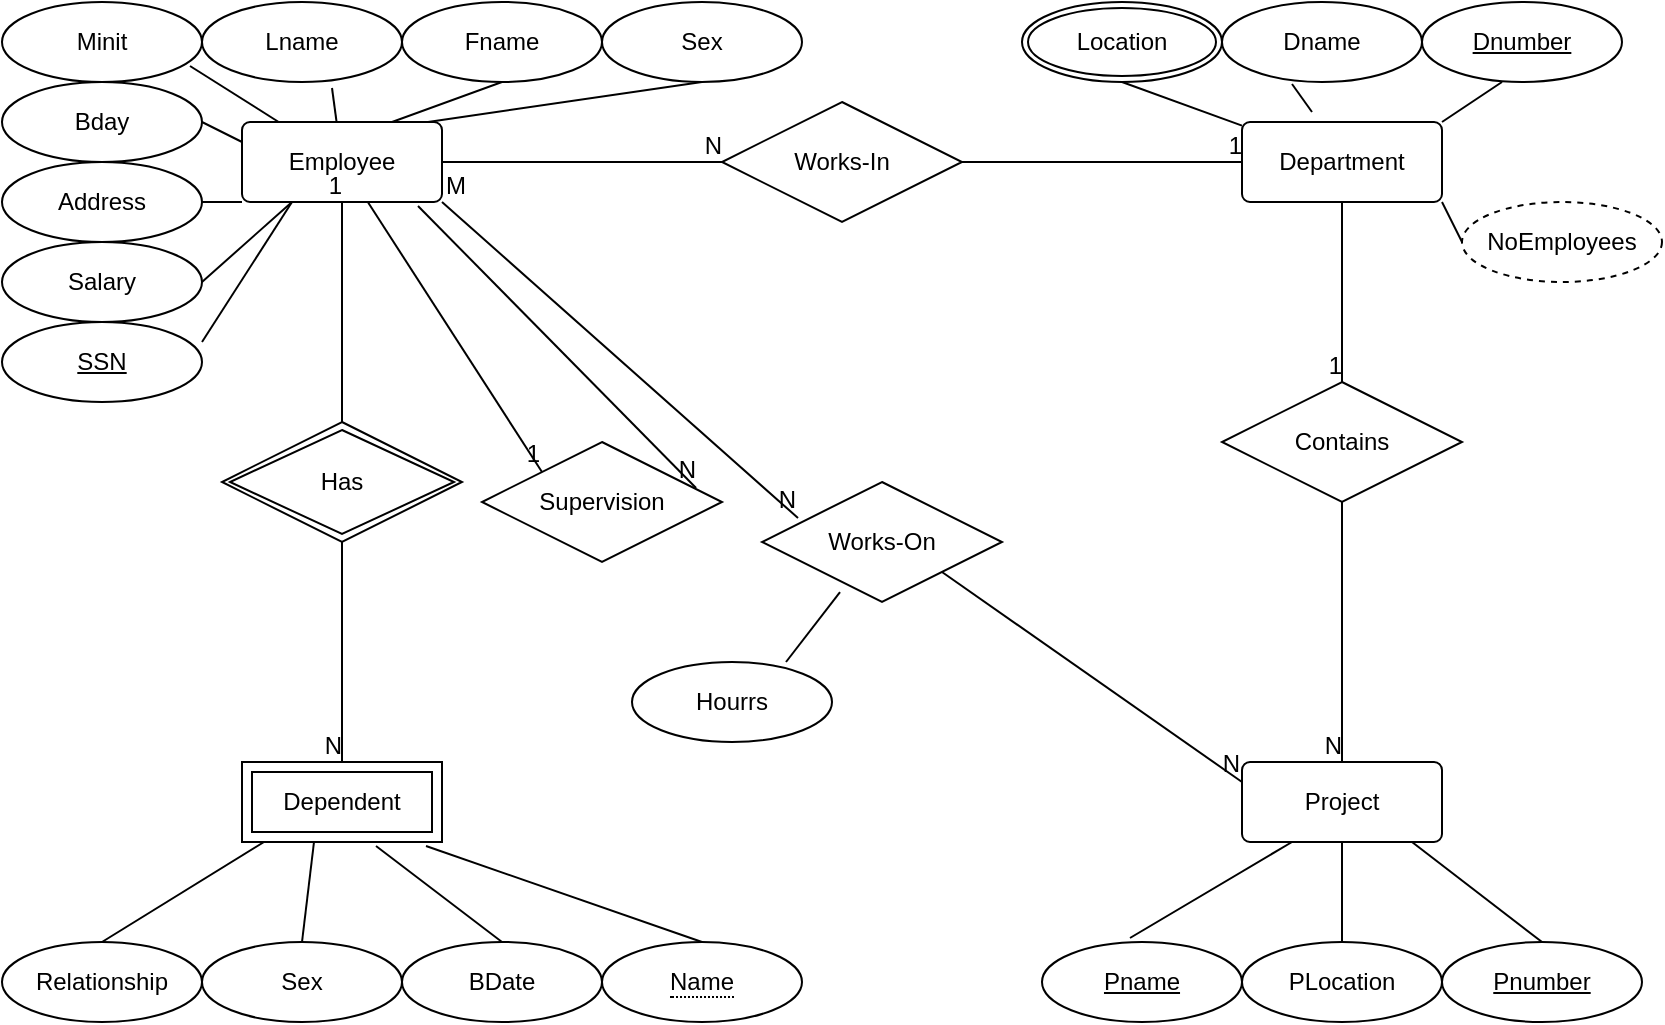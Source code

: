 <mxfile version="20.4.2" type="github">
  <diagram id="R2lEEEUBdFMjLlhIrx00" name="Page-1">
    <mxGraphModel dx="906" dy="758" grid="1" gridSize="10" guides="1" tooltips="1" connect="1" arrows="1" fold="1" page="1" pageScale="1" pageWidth="850" pageHeight="1100" math="0" shadow="0" extFonts="Permanent Marker^https://fonts.googleapis.com/css?family=Permanent+Marker">
      <root>
        <mxCell id="0" />
        <mxCell id="1" parent="0" />
        <mxCell id="PfcQi40fvJK5_6Pg-RUV-7" value="Project" style="rounded=1;arcSize=10;whiteSpace=wrap;html=1;align=center;" parent="1" vertex="1">
          <mxGeometry x="630" y="440" width="100" height="40" as="geometry" />
        </mxCell>
        <mxCell id="PfcQi40fvJK5_6Pg-RUV-8" value="Department" style="rounded=1;arcSize=10;whiteSpace=wrap;html=1;align=center;" parent="1" vertex="1">
          <mxGeometry x="630" y="120" width="100" height="40" as="geometry" />
        </mxCell>
        <mxCell id="PfcQi40fvJK5_6Pg-RUV-9" value="Employee" style="rounded=1;arcSize=10;whiteSpace=wrap;html=1;align=center;" parent="1" vertex="1">
          <mxGeometry x="130" y="120" width="100" height="40" as="geometry" />
        </mxCell>
        <mxCell id="PfcQi40fvJK5_6Pg-RUV-10" value="Dependent" style="shape=ext;margin=3;double=1;whiteSpace=wrap;html=1;align=center;" parent="1" vertex="1">
          <mxGeometry x="130" y="440" width="100" height="40" as="geometry" />
        </mxCell>
        <mxCell id="PfcQi40fvJK5_6Pg-RUV-11" value="Has" style="shape=rhombus;double=1;perimeter=rhombusPerimeter;whiteSpace=wrap;html=1;align=center;" parent="1" vertex="1">
          <mxGeometry x="120" y="270" width="120" height="60" as="geometry" />
        </mxCell>
        <mxCell id="PfcQi40fvJK5_6Pg-RUV-13" value="" style="endArrow=none;html=1;rounded=0;exitX=0.5;exitY=1;exitDx=0;exitDy=0;entryX=0.5;entryY=0;entryDx=0;entryDy=0;" parent="1" source="PfcQi40fvJK5_6Pg-RUV-11" target="PfcQi40fvJK5_6Pg-RUV-10" edge="1">
          <mxGeometry relative="1" as="geometry">
            <mxPoint x="340" y="390" as="sourcePoint" />
            <mxPoint x="500" y="390" as="targetPoint" />
          </mxGeometry>
        </mxCell>
        <mxCell id="PfcQi40fvJK5_6Pg-RUV-14" value="N" style="resizable=0;html=1;align=right;verticalAlign=bottom;" parent="PfcQi40fvJK5_6Pg-RUV-13" connectable="0" vertex="1">
          <mxGeometry x="1" relative="1" as="geometry" />
        </mxCell>
        <mxCell id="PfcQi40fvJK5_6Pg-RUV-15" value="" style="endArrow=none;html=1;rounded=0;exitX=0.5;exitY=0;exitDx=0;exitDy=0;entryX=0.5;entryY=1;entryDx=0;entryDy=0;" parent="1" source="PfcQi40fvJK5_6Pg-RUV-11" target="PfcQi40fvJK5_6Pg-RUV-9" edge="1">
          <mxGeometry relative="1" as="geometry">
            <mxPoint x="340" y="390" as="sourcePoint" />
            <mxPoint x="500" y="390" as="targetPoint" />
          </mxGeometry>
        </mxCell>
        <mxCell id="PfcQi40fvJK5_6Pg-RUV-16" value="1" style="resizable=0;html=1;align=right;verticalAlign=bottom;" parent="PfcQi40fvJK5_6Pg-RUV-15" connectable="0" vertex="1">
          <mxGeometry x="1" relative="1" as="geometry" />
        </mxCell>
        <mxCell id="PfcQi40fvJK5_6Pg-RUV-19" value="&lt;span style=&quot;border-bottom: 1px dotted&quot;&gt;Name&lt;/span&gt;" style="ellipse;whiteSpace=wrap;html=1;align=center;" parent="1" vertex="1">
          <mxGeometry x="310" y="530" width="100" height="40" as="geometry" />
        </mxCell>
        <mxCell id="PfcQi40fvJK5_6Pg-RUV-22" value="BDate" style="ellipse;whiteSpace=wrap;html=1;align=center;" parent="1" vertex="1">
          <mxGeometry x="210" y="530" width="100" height="40" as="geometry" />
        </mxCell>
        <mxCell id="PfcQi40fvJK5_6Pg-RUV-23" value="Sex" style="ellipse;whiteSpace=wrap;html=1;align=center;" parent="1" vertex="1">
          <mxGeometry x="110" y="530" width="100" height="40" as="geometry" />
        </mxCell>
        <mxCell id="PfcQi40fvJK5_6Pg-RUV-24" value="Relationship" style="ellipse;whiteSpace=wrap;html=1;align=center;" parent="1" vertex="1">
          <mxGeometry x="10" y="530" width="100" height="40" as="geometry" />
        </mxCell>
        <mxCell id="PfcQi40fvJK5_6Pg-RUV-26" value="" style="endArrow=none;html=1;rounded=0;exitX=0.5;exitY=0;exitDx=0;exitDy=0;entryX=0.11;entryY=1;entryDx=0;entryDy=0;entryPerimeter=0;" parent="1" source="PfcQi40fvJK5_6Pg-RUV-24" target="PfcQi40fvJK5_6Pg-RUV-10" edge="1">
          <mxGeometry relative="1" as="geometry">
            <mxPoint x="340" y="390" as="sourcePoint" />
            <mxPoint x="500" y="390" as="targetPoint" />
          </mxGeometry>
        </mxCell>
        <mxCell id="PfcQi40fvJK5_6Pg-RUV-27" value="" style="endArrow=none;html=1;rounded=0;exitX=0.5;exitY=0;exitDx=0;exitDy=0;entryX=0.92;entryY=1.05;entryDx=0;entryDy=0;entryPerimeter=0;" parent="1" source="PfcQi40fvJK5_6Pg-RUV-19" target="PfcQi40fvJK5_6Pg-RUV-10" edge="1">
          <mxGeometry relative="1" as="geometry">
            <mxPoint x="340" y="390" as="sourcePoint" />
            <mxPoint x="500" y="390" as="targetPoint" />
          </mxGeometry>
        </mxCell>
        <mxCell id="PfcQi40fvJK5_6Pg-RUV-28" value="" style="endArrow=none;html=1;rounded=0;exitX=0.5;exitY=0;exitDx=0;exitDy=0;entryX=0.67;entryY=1.05;entryDx=0;entryDy=0;entryPerimeter=0;" parent="1" source="PfcQi40fvJK5_6Pg-RUV-22" target="PfcQi40fvJK5_6Pg-RUV-10" edge="1">
          <mxGeometry relative="1" as="geometry">
            <mxPoint x="340" y="390" as="sourcePoint" />
            <mxPoint x="500" y="390" as="targetPoint" />
          </mxGeometry>
        </mxCell>
        <mxCell id="PfcQi40fvJK5_6Pg-RUV-29" value="" style="endArrow=none;html=1;rounded=0;exitX=0.5;exitY=0;exitDx=0;exitDy=0;entryX=0.36;entryY=1;entryDx=0;entryDy=0;entryPerimeter=0;" parent="1" source="PfcQi40fvJK5_6Pg-RUV-23" target="PfcQi40fvJK5_6Pg-RUV-10" edge="1">
          <mxGeometry relative="1" as="geometry">
            <mxPoint x="340" y="390" as="sourcePoint" />
            <mxPoint x="500" y="390" as="targetPoint" />
          </mxGeometry>
        </mxCell>
        <mxCell id="PfcQi40fvJK5_6Pg-RUV-30" value="Pnumber" style="ellipse;whiteSpace=wrap;html=1;align=center;fontStyle=4;" parent="1" vertex="1">
          <mxGeometry x="730" y="530" width="100" height="40" as="geometry" />
        </mxCell>
        <mxCell id="PfcQi40fvJK5_6Pg-RUV-32" value="&lt;u&gt;Pname&lt;/u&gt;" style="ellipse;whiteSpace=wrap;html=1;align=center;" parent="1" vertex="1">
          <mxGeometry x="530" y="530" width="100" height="40" as="geometry" />
        </mxCell>
        <mxCell id="PfcQi40fvJK5_6Pg-RUV-33" value="" style="endArrow=none;html=1;rounded=0;exitX=0.5;exitY=0;exitDx=0;exitDy=0;entryX=0.85;entryY=1;entryDx=0;entryDy=0;entryPerimeter=0;" parent="1" source="PfcQi40fvJK5_6Pg-RUV-30" target="PfcQi40fvJK5_6Pg-RUV-7" edge="1">
          <mxGeometry relative="1" as="geometry">
            <mxPoint x="340" y="390" as="sourcePoint" />
            <mxPoint x="500" y="390" as="targetPoint" />
          </mxGeometry>
        </mxCell>
        <mxCell id="PfcQi40fvJK5_6Pg-RUV-34" value="" style="endArrow=none;html=1;rounded=0;exitX=0.5;exitY=0;exitDx=0;exitDy=0;entryX=0.5;entryY=1;entryDx=0;entryDy=0;" parent="1" target="PfcQi40fvJK5_6Pg-RUV-7" edge="1">
          <mxGeometry relative="1" as="geometry">
            <mxPoint x="680" y="530" as="sourcePoint" />
            <mxPoint x="500" y="390" as="targetPoint" />
          </mxGeometry>
        </mxCell>
        <mxCell id="PfcQi40fvJK5_6Pg-RUV-35" value="" style="endArrow=none;html=1;rounded=0;exitX=0.44;exitY=-0.05;exitDx=0;exitDy=0;exitPerimeter=0;entryX=0.25;entryY=1;entryDx=0;entryDy=0;" parent="1" source="PfcQi40fvJK5_6Pg-RUV-32" target="PfcQi40fvJK5_6Pg-RUV-7" edge="1">
          <mxGeometry relative="1" as="geometry">
            <mxPoint x="340" y="390" as="sourcePoint" />
            <mxPoint x="500" y="390" as="targetPoint" />
          </mxGeometry>
        </mxCell>
        <mxCell id="PfcQi40fvJK5_6Pg-RUV-36" value="Location" style="ellipse;shape=doubleEllipse;margin=3;whiteSpace=wrap;html=1;align=center;" parent="1" vertex="1">
          <mxGeometry x="520" y="60" width="100" height="40" as="geometry" />
        </mxCell>
        <mxCell id="PfcQi40fvJK5_6Pg-RUV-37" value="Dnumber" style="ellipse;whiteSpace=wrap;html=1;align=center;fontStyle=4;" parent="1" vertex="1">
          <mxGeometry x="720" y="60" width="100" height="40" as="geometry" />
        </mxCell>
        <mxCell id="PfcQi40fvJK5_6Pg-RUV-38" value="Dname" style="ellipse;whiteSpace=wrap;html=1;align=center;" parent="1" vertex="1">
          <mxGeometry x="620" y="60" width="100" height="40" as="geometry" />
        </mxCell>
        <mxCell id="PfcQi40fvJK5_6Pg-RUV-39" value="Contains" style="shape=rhombus;perimeter=rhombusPerimeter;whiteSpace=wrap;html=1;align=center;" parent="1" vertex="1">
          <mxGeometry x="620" y="250" width="120" height="60" as="geometry" />
        </mxCell>
        <mxCell id="PfcQi40fvJK5_6Pg-RUV-40" value="" style="endArrow=none;html=1;rounded=0;exitX=0.5;exitY=1;exitDx=0;exitDy=0;entryX=0.5;entryY=0;entryDx=0;entryDy=0;" parent="1" source="PfcQi40fvJK5_6Pg-RUV-8" target="PfcQi40fvJK5_6Pg-RUV-39" edge="1">
          <mxGeometry relative="1" as="geometry">
            <mxPoint x="340" y="390" as="sourcePoint" />
            <mxPoint x="680" y="240" as="targetPoint" />
          </mxGeometry>
        </mxCell>
        <mxCell id="PfcQi40fvJK5_6Pg-RUV-41" value="1" style="resizable=0;html=1;align=right;verticalAlign=bottom;" parent="PfcQi40fvJK5_6Pg-RUV-40" connectable="0" vertex="1">
          <mxGeometry x="1" relative="1" as="geometry" />
        </mxCell>
        <mxCell id="PfcQi40fvJK5_6Pg-RUV-42" value="" style="endArrow=none;html=1;rounded=0;exitX=0.5;exitY=1;exitDx=0;exitDy=0;entryX=0.5;entryY=0;entryDx=0;entryDy=0;" parent="1" source="PfcQi40fvJK5_6Pg-RUV-39" target="PfcQi40fvJK5_6Pg-RUV-7" edge="1">
          <mxGeometry relative="1" as="geometry">
            <mxPoint x="340" y="390" as="sourcePoint" />
            <mxPoint x="500" y="390" as="targetPoint" />
          </mxGeometry>
        </mxCell>
        <mxCell id="PfcQi40fvJK5_6Pg-RUV-43" value="N" style="resizable=0;html=1;align=right;verticalAlign=bottom;" parent="PfcQi40fvJK5_6Pg-RUV-42" connectable="0" vertex="1">
          <mxGeometry x="1" relative="1" as="geometry" />
        </mxCell>
        <mxCell id="PfcQi40fvJK5_6Pg-RUV-44" value="Works-In" style="shape=rhombus;perimeter=rhombusPerimeter;whiteSpace=wrap;html=1;align=center;" parent="1" vertex="1">
          <mxGeometry x="370" y="110" width="120" height="60" as="geometry" />
        </mxCell>
        <mxCell id="PfcQi40fvJK5_6Pg-RUV-45" value="" style="endArrow=none;html=1;rounded=0;exitX=1;exitY=0.5;exitDx=0;exitDy=0;entryX=0;entryY=0.5;entryDx=0;entryDy=0;" parent="1" source="PfcQi40fvJK5_6Pg-RUV-44" target="PfcQi40fvJK5_6Pg-RUV-8" edge="1">
          <mxGeometry relative="1" as="geometry">
            <mxPoint x="340" y="390" as="sourcePoint" />
            <mxPoint x="500" y="390" as="targetPoint" />
          </mxGeometry>
        </mxCell>
        <mxCell id="PfcQi40fvJK5_6Pg-RUV-46" value="1" style="resizable=0;html=1;align=right;verticalAlign=bottom;" parent="PfcQi40fvJK5_6Pg-RUV-45" connectable="0" vertex="1">
          <mxGeometry x="1" relative="1" as="geometry" />
        </mxCell>
        <mxCell id="PfcQi40fvJK5_6Pg-RUV-47" value="" style="endArrow=none;html=1;rounded=0;exitX=1;exitY=0.5;exitDx=0;exitDy=0;entryX=0;entryY=0.5;entryDx=0;entryDy=0;" parent="1" source="PfcQi40fvJK5_6Pg-RUV-9" target="PfcQi40fvJK5_6Pg-RUV-44" edge="1">
          <mxGeometry relative="1" as="geometry">
            <mxPoint x="340" y="390" as="sourcePoint" />
            <mxPoint x="500" y="390" as="targetPoint" />
          </mxGeometry>
        </mxCell>
        <mxCell id="PfcQi40fvJK5_6Pg-RUV-48" value="N" style="resizable=0;html=1;align=right;verticalAlign=bottom;" parent="PfcQi40fvJK5_6Pg-RUV-47" connectable="0" vertex="1">
          <mxGeometry x="1" relative="1" as="geometry" />
        </mxCell>
        <mxCell id="PfcQi40fvJK5_6Pg-RUV-49" value="Works-On" style="shape=rhombus;perimeter=rhombusPerimeter;whiteSpace=wrap;html=1;align=center;" parent="1" vertex="1">
          <mxGeometry x="390" y="300" width="120" height="60" as="geometry" />
        </mxCell>
        <mxCell id="PfcQi40fvJK5_6Pg-RUV-50" value="" style="endArrow=none;html=1;rounded=0;exitX=1;exitY=1;exitDx=0;exitDy=0;entryX=0;entryY=0.25;entryDx=0;entryDy=0;" parent="1" source="PfcQi40fvJK5_6Pg-RUV-49" target="PfcQi40fvJK5_6Pg-RUV-7" edge="1">
          <mxGeometry relative="1" as="geometry">
            <mxPoint x="360" y="330" as="sourcePoint" />
            <mxPoint x="520" y="330" as="targetPoint" />
          </mxGeometry>
        </mxCell>
        <mxCell id="PfcQi40fvJK5_6Pg-RUV-51" value="N" style="resizable=0;html=1;align=right;verticalAlign=bottom;" parent="PfcQi40fvJK5_6Pg-RUV-50" connectable="0" vertex="1">
          <mxGeometry x="1" relative="1" as="geometry" />
        </mxCell>
        <mxCell id="PfcQi40fvJK5_6Pg-RUV-52" value="" style="endArrow=none;html=1;rounded=0;exitX=1;exitY=1;exitDx=0;exitDy=0;entryX=0.15;entryY=0.3;entryDx=0;entryDy=0;entryPerimeter=0;" parent="1" source="PfcQi40fvJK5_6Pg-RUV-9" target="PfcQi40fvJK5_6Pg-RUV-49" edge="1">
          <mxGeometry relative="1" as="geometry">
            <mxPoint x="360" y="330" as="sourcePoint" />
            <mxPoint x="520" y="330" as="targetPoint" />
          </mxGeometry>
        </mxCell>
        <mxCell id="PfcQi40fvJK5_6Pg-RUV-53" value="M" style="resizable=0;html=1;align=left;verticalAlign=bottom;" parent="PfcQi40fvJK5_6Pg-RUV-52" connectable="0" vertex="1">
          <mxGeometry x="-1" relative="1" as="geometry" />
        </mxCell>
        <mxCell id="PfcQi40fvJK5_6Pg-RUV-54" value="N" style="resizable=0;html=1;align=right;verticalAlign=bottom;" parent="PfcQi40fvJK5_6Pg-RUV-52" connectable="0" vertex="1">
          <mxGeometry x="1" relative="1" as="geometry" />
        </mxCell>
        <mxCell id="PfcQi40fvJK5_6Pg-RUV-55" value="Hourrs" style="ellipse;whiteSpace=wrap;html=1;align=center;" parent="1" vertex="1">
          <mxGeometry x="325" y="390" width="100" height="40" as="geometry" />
        </mxCell>
        <mxCell id="PfcQi40fvJK5_6Pg-RUV-57" value="" style="endArrow=none;html=1;rounded=0;exitX=0.77;exitY=0;exitDx=0;exitDy=0;exitPerimeter=0;entryX=0.325;entryY=0.917;entryDx=0;entryDy=0;entryPerimeter=0;" parent="1" source="PfcQi40fvJK5_6Pg-RUV-55" target="PfcQi40fvJK5_6Pg-RUV-49" edge="1">
          <mxGeometry relative="1" as="geometry">
            <mxPoint x="360" y="330" as="sourcePoint" />
            <mxPoint x="520" y="330" as="targetPoint" />
          </mxGeometry>
        </mxCell>
        <mxCell id="PfcQi40fvJK5_6Pg-RUV-59" value="Sex" style="ellipse;whiteSpace=wrap;html=1;align=center;" parent="1" vertex="1">
          <mxGeometry x="310" y="60" width="100" height="40" as="geometry" />
        </mxCell>
        <mxCell id="PfcQi40fvJK5_6Pg-RUV-60" value="Fname" style="ellipse;whiteSpace=wrap;html=1;align=center;" parent="1" vertex="1">
          <mxGeometry x="210" y="60" width="100" height="40" as="geometry" />
        </mxCell>
        <mxCell id="PfcQi40fvJK5_6Pg-RUV-61" value="Lname" style="ellipse;whiteSpace=wrap;html=1;align=center;" parent="1" vertex="1">
          <mxGeometry x="110" y="60" width="100" height="40" as="geometry" />
        </mxCell>
        <mxCell id="PfcQi40fvJK5_6Pg-RUV-62" value="Minit" style="ellipse;whiteSpace=wrap;html=1;align=center;" parent="1" vertex="1">
          <mxGeometry x="10" y="60" width="100" height="40" as="geometry" />
        </mxCell>
        <mxCell id="PfcQi40fvJK5_6Pg-RUV-63" value="Bday" style="ellipse;whiteSpace=wrap;html=1;align=center;" parent="1" vertex="1">
          <mxGeometry x="10" y="100" width="100" height="40" as="geometry" />
        </mxCell>
        <mxCell id="PfcQi40fvJK5_6Pg-RUV-64" value="Salary" style="ellipse;whiteSpace=wrap;html=1;align=center;" parent="1" vertex="1">
          <mxGeometry x="10" y="180" width="100" height="40" as="geometry" />
        </mxCell>
        <mxCell id="PfcQi40fvJK5_6Pg-RUV-65" value="Address" style="ellipse;whiteSpace=wrap;html=1;align=center;" parent="1" vertex="1">
          <mxGeometry x="10" y="140" width="100" height="40" as="geometry" />
        </mxCell>
        <mxCell id="PfcQi40fvJK5_6Pg-RUV-66" value="SSN" style="ellipse;whiteSpace=wrap;html=1;align=center;fontStyle=4;" parent="1" vertex="1">
          <mxGeometry x="10" y="220" width="100" height="40" as="geometry" />
        </mxCell>
        <mxCell id="PfcQi40fvJK5_6Pg-RUV-67" value="" style="endArrow=none;html=1;rounded=0;exitX=0.5;exitY=1;exitDx=0;exitDy=0;entryX=0.93;entryY=0;entryDx=0;entryDy=0;entryPerimeter=0;" parent="1" source="PfcQi40fvJK5_6Pg-RUV-59" target="PfcQi40fvJK5_6Pg-RUV-9" edge="1">
          <mxGeometry relative="1" as="geometry">
            <mxPoint x="360" y="330" as="sourcePoint" />
            <mxPoint x="520" y="330" as="targetPoint" />
          </mxGeometry>
        </mxCell>
        <mxCell id="PfcQi40fvJK5_6Pg-RUV-69" value="" style="endArrow=none;html=1;rounded=0;exitX=1;exitY=0.5;exitDx=0;exitDy=0;" parent="1" source="PfcQi40fvJK5_6Pg-RUV-63" edge="1">
          <mxGeometry relative="1" as="geometry">
            <mxPoint x="360" y="330" as="sourcePoint" />
            <mxPoint x="130" y="130" as="targetPoint" />
          </mxGeometry>
        </mxCell>
        <mxCell id="PfcQi40fvJK5_6Pg-RUV-70" value="" style="endArrow=none;html=1;rounded=0;exitX=0.94;exitY=0.8;exitDx=0;exitDy=0;exitPerimeter=0;" parent="1" source="PfcQi40fvJK5_6Pg-RUV-62" target="PfcQi40fvJK5_6Pg-RUV-9" edge="1">
          <mxGeometry relative="1" as="geometry">
            <mxPoint x="360" y="330" as="sourcePoint" />
            <mxPoint x="520" y="330" as="targetPoint" />
          </mxGeometry>
        </mxCell>
        <mxCell id="PfcQi40fvJK5_6Pg-RUV-71" value="" style="endArrow=none;html=1;rounded=0;exitX=0.65;exitY=1.075;exitDx=0;exitDy=0;exitPerimeter=0;" parent="1" source="PfcQi40fvJK5_6Pg-RUV-61" target="PfcQi40fvJK5_6Pg-RUV-9" edge="1">
          <mxGeometry relative="1" as="geometry">
            <mxPoint x="360" y="330" as="sourcePoint" />
            <mxPoint x="520" y="330" as="targetPoint" />
          </mxGeometry>
        </mxCell>
        <mxCell id="PfcQi40fvJK5_6Pg-RUV-72" value="" style="endArrow=none;html=1;rounded=0;exitX=0.5;exitY=1;exitDx=0;exitDy=0;entryX=0.75;entryY=0;entryDx=0;entryDy=0;" parent="1" source="PfcQi40fvJK5_6Pg-RUV-60" target="PfcQi40fvJK5_6Pg-RUV-9" edge="1">
          <mxGeometry relative="1" as="geometry">
            <mxPoint x="360" y="330" as="sourcePoint" />
            <mxPoint x="520" y="330" as="targetPoint" />
          </mxGeometry>
        </mxCell>
        <mxCell id="PfcQi40fvJK5_6Pg-RUV-73" value="" style="endArrow=none;html=1;rounded=0;exitX=1;exitY=0.25;exitDx=0;exitDy=0;exitPerimeter=0;entryX=0.25;entryY=1;entryDx=0;entryDy=0;" parent="1" source="PfcQi40fvJK5_6Pg-RUV-66" target="PfcQi40fvJK5_6Pg-RUV-9" edge="1">
          <mxGeometry relative="1" as="geometry">
            <mxPoint x="360" y="330" as="sourcePoint" />
            <mxPoint x="520" y="330" as="targetPoint" />
          </mxGeometry>
        </mxCell>
        <mxCell id="PfcQi40fvJK5_6Pg-RUV-74" value="" style="endArrow=none;html=1;rounded=0;exitX=1;exitY=0.5;exitDx=0;exitDy=0;entryX=0.25;entryY=1;entryDx=0;entryDy=0;" parent="1" source="PfcQi40fvJK5_6Pg-RUV-64" target="PfcQi40fvJK5_6Pg-RUV-9" edge="1">
          <mxGeometry relative="1" as="geometry">
            <mxPoint x="360" y="330" as="sourcePoint" />
            <mxPoint x="520" y="330" as="targetPoint" />
          </mxGeometry>
        </mxCell>
        <mxCell id="PfcQi40fvJK5_6Pg-RUV-75" value="" style="endArrow=none;html=1;rounded=0;exitX=1;exitY=0.5;exitDx=0;exitDy=0;entryX=0;entryY=1;entryDx=0;entryDy=0;" parent="1" source="PfcQi40fvJK5_6Pg-RUV-65" target="PfcQi40fvJK5_6Pg-RUV-9" edge="1">
          <mxGeometry relative="1" as="geometry">
            <mxPoint x="360" y="330" as="sourcePoint" />
            <mxPoint x="520" y="330" as="targetPoint" />
          </mxGeometry>
        </mxCell>
        <mxCell id="PfcQi40fvJK5_6Pg-RUV-76" value="" style="endArrow=none;html=1;rounded=0;exitX=0.4;exitY=1;exitDx=0;exitDy=0;exitPerimeter=0;entryX=1;entryY=0;entryDx=0;entryDy=0;" parent="1" source="PfcQi40fvJK5_6Pg-RUV-37" target="PfcQi40fvJK5_6Pg-RUV-8" edge="1">
          <mxGeometry relative="1" as="geometry">
            <mxPoint x="360" y="330" as="sourcePoint" />
            <mxPoint x="520" y="330" as="targetPoint" />
          </mxGeometry>
        </mxCell>
        <mxCell id="PfcQi40fvJK5_6Pg-RUV-77" value="" style="endArrow=none;html=1;rounded=0;exitX=0.35;exitY=1.025;exitDx=0;exitDy=0;exitPerimeter=0;entryX=0.35;entryY=-0.125;entryDx=0;entryDy=0;entryPerimeter=0;" parent="1" source="PfcQi40fvJK5_6Pg-RUV-38" target="PfcQi40fvJK5_6Pg-RUV-8" edge="1">
          <mxGeometry relative="1" as="geometry">
            <mxPoint x="360" y="330" as="sourcePoint" />
            <mxPoint x="520" y="330" as="targetPoint" />
          </mxGeometry>
        </mxCell>
        <mxCell id="PfcQi40fvJK5_6Pg-RUV-78" value="" style="endArrow=none;html=1;rounded=0;exitX=0.5;exitY=1;exitDx=0;exitDy=0;" parent="1" source="PfcQi40fvJK5_6Pg-RUV-36" target="PfcQi40fvJK5_6Pg-RUV-8" edge="1">
          <mxGeometry relative="1" as="geometry">
            <mxPoint x="360" y="330" as="sourcePoint" />
            <mxPoint x="520" y="330" as="targetPoint" />
          </mxGeometry>
        </mxCell>
        <mxCell id="9mOUKAw3nOsy6DbIUJsS-1" value="NoEmployees" style="ellipse;whiteSpace=wrap;html=1;align=center;dashed=1;" vertex="1" parent="1">
          <mxGeometry x="740" y="160" width="100" height="40" as="geometry" />
        </mxCell>
        <mxCell id="9mOUKAw3nOsy6DbIUJsS-2" value="" style="endArrow=none;html=1;rounded=0;entryX=0;entryY=0.5;entryDx=0;entryDy=0;exitX=1;exitY=1;exitDx=0;exitDy=0;" edge="1" parent="1" source="PfcQi40fvJK5_6Pg-RUV-8" target="9mOUKAw3nOsy6DbIUJsS-1">
          <mxGeometry relative="1" as="geometry">
            <mxPoint x="340" y="400" as="sourcePoint" />
            <mxPoint x="500" y="400" as="targetPoint" />
          </mxGeometry>
        </mxCell>
        <mxCell id="9mOUKAw3nOsy6DbIUJsS-3" value="PLocation" style="ellipse;whiteSpace=wrap;html=1;align=center;" vertex="1" parent="1">
          <mxGeometry x="630" y="530" width="100" height="40" as="geometry" />
        </mxCell>
        <mxCell id="9mOUKAw3nOsy6DbIUJsS-4" value="Supervision" style="shape=rhombus;perimeter=rhombusPerimeter;whiteSpace=wrap;html=1;align=center;" vertex="1" parent="1">
          <mxGeometry x="250" y="280" width="120" height="60" as="geometry" />
        </mxCell>
        <mxCell id="9mOUKAw3nOsy6DbIUJsS-5" value="" style="endArrow=none;html=1;rounded=0;entryX=0;entryY=0;entryDx=0;entryDy=0;" edge="1" parent="1" source="PfcQi40fvJK5_6Pg-RUV-9" target="9mOUKAw3nOsy6DbIUJsS-4">
          <mxGeometry relative="1" as="geometry">
            <mxPoint x="340" y="400" as="sourcePoint" />
            <mxPoint x="500" y="400" as="targetPoint" />
          </mxGeometry>
        </mxCell>
        <mxCell id="9mOUKAw3nOsy6DbIUJsS-6" value="1" style="resizable=0;html=1;align=right;verticalAlign=bottom;" connectable="0" vertex="1" parent="9mOUKAw3nOsy6DbIUJsS-5">
          <mxGeometry x="1" relative="1" as="geometry" />
        </mxCell>
        <mxCell id="9mOUKAw3nOsy6DbIUJsS-7" value="" style="endArrow=none;html=1;rounded=0;exitX=0.88;exitY=1.05;exitDx=0;exitDy=0;exitPerimeter=0;entryX=0.892;entryY=0.383;entryDx=0;entryDy=0;entryPerimeter=0;" edge="1" parent="1" source="PfcQi40fvJK5_6Pg-RUV-9" target="9mOUKAw3nOsy6DbIUJsS-4">
          <mxGeometry relative="1" as="geometry">
            <mxPoint x="340" y="400" as="sourcePoint" />
            <mxPoint x="500" y="400" as="targetPoint" />
          </mxGeometry>
        </mxCell>
        <mxCell id="9mOUKAw3nOsy6DbIUJsS-8" value="N" style="resizable=0;html=1;align=right;verticalAlign=bottom;" connectable="0" vertex="1" parent="9mOUKAw3nOsy6DbIUJsS-7">
          <mxGeometry x="1" relative="1" as="geometry" />
        </mxCell>
      </root>
    </mxGraphModel>
  </diagram>
</mxfile>
